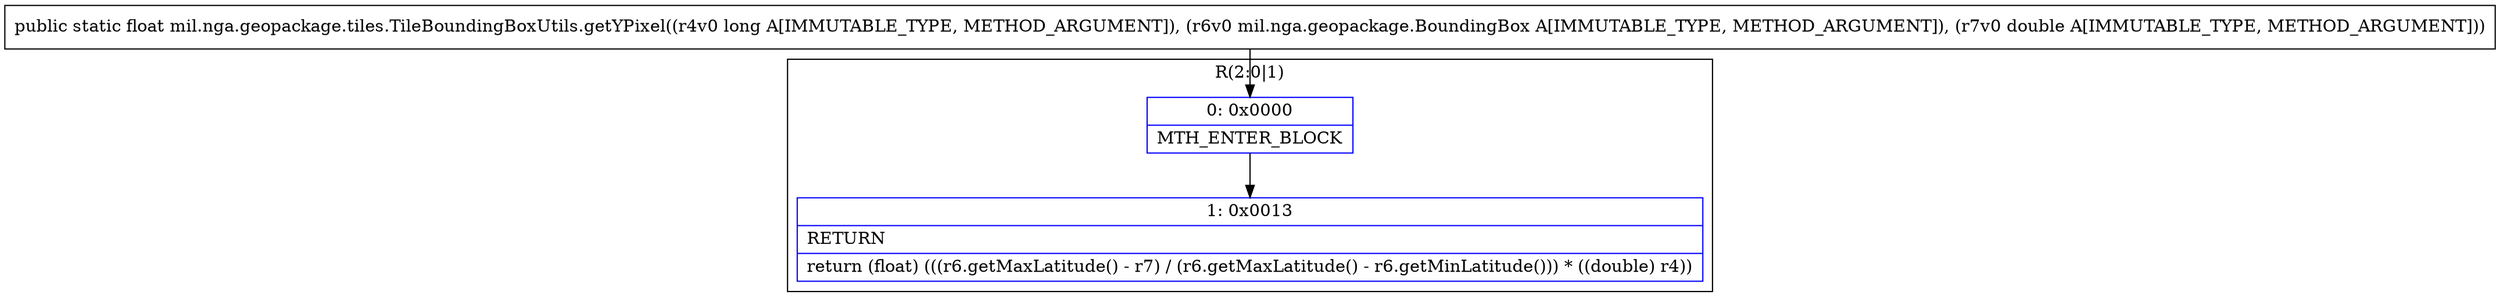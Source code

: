digraph "CFG formil.nga.geopackage.tiles.TileBoundingBoxUtils.getYPixel(JLmil\/nga\/geopackage\/BoundingBox;D)F" {
subgraph cluster_Region_1247201336 {
label = "R(2:0|1)";
node [shape=record,color=blue];
Node_0 [shape=record,label="{0\:\ 0x0000|MTH_ENTER_BLOCK\l}"];
Node_1 [shape=record,label="{1\:\ 0x0013|RETURN\l|return (float) (((r6.getMaxLatitude() \- r7) \/ (r6.getMaxLatitude() \- r6.getMinLatitude())) * ((double) r4))\l}"];
}
MethodNode[shape=record,label="{public static float mil.nga.geopackage.tiles.TileBoundingBoxUtils.getYPixel((r4v0 long A[IMMUTABLE_TYPE, METHOD_ARGUMENT]), (r6v0 mil.nga.geopackage.BoundingBox A[IMMUTABLE_TYPE, METHOD_ARGUMENT]), (r7v0 double A[IMMUTABLE_TYPE, METHOD_ARGUMENT])) }"];
MethodNode -> Node_0;
Node_0 -> Node_1;
}

